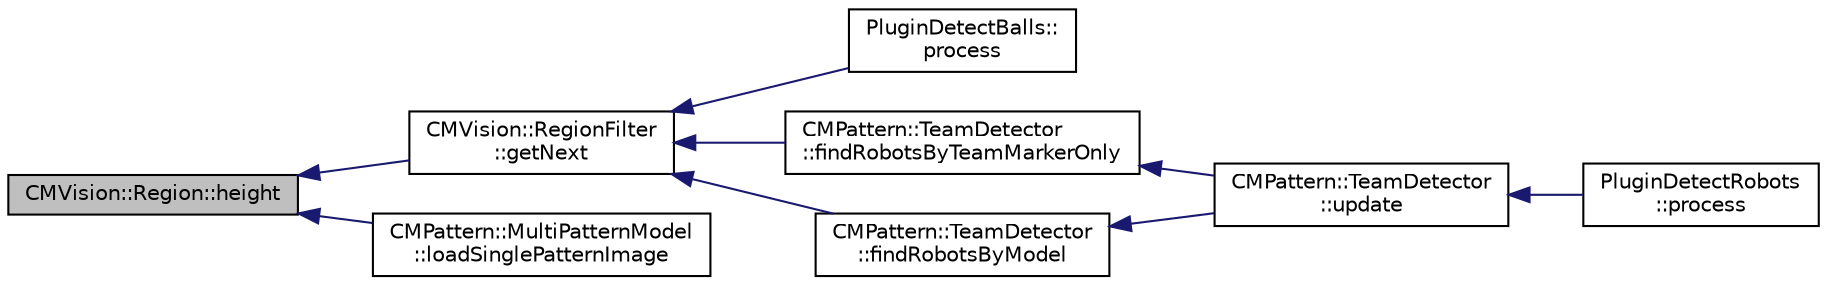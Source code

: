 digraph "CMVision::Region::height"
{
 // INTERACTIVE_SVG=YES
  edge [fontname="Helvetica",fontsize="10",labelfontname="Helvetica",labelfontsize="10"];
  node [fontname="Helvetica",fontsize="10",shape=record];
  rankdir="LR";
  Node1 [label="CMVision::Region::height",height=0.2,width=0.4,color="black", fillcolor="grey75", style="filled", fontcolor="black"];
  Node1 -> Node2 [dir="back",color="midnightblue",fontsize="10",style="solid",fontname="Helvetica"];
  Node2 [label="CMVision::RegionFilter\l::getNext",height=0.2,width=0.4,color="black", fillcolor="white", style="filled",URL="$dd/dc1/class_c_m_vision_1_1_region_filter.html#aabe3bdfcff46463fcca6b754ba8357f0"];
  Node2 -> Node3 [dir="back",color="midnightblue",fontsize="10",style="solid",fontname="Helvetica"];
  Node3 [label="PluginDetectBalls::\lprocess",height=0.2,width=0.4,color="black", fillcolor="white", style="filled",URL="$da/d5c/class_plugin_detect_balls.html#aedc36534989a26c68205855352f3e1d4"];
  Node2 -> Node4 [dir="back",color="midnightblue",fontsize="10",style="solid",fontname="Helvetica"];
  Node4 [label="CMPattern::TeamDetector\l::findRobotsByTeamMarkerOnly",height=0.2,width=0.4,color="black", fillcolor="white", style="filled",URL="$d2/dbb/class_c_m_pattern_1_1_team_detector.html#a6b7f0f921dc9bafbee97d052e0377f5e"];
  Node4 -> Node5 [dir="back",color="midnightblue",fontsize="10",style="solid",fontname="Helvetica"];
  Node5 [label="CMPattern::TeamDetector\l::update",height=0.2,width=0.4,color="black", fillcolor="white", style="filled",URL="$d2/dbb/class_c_m_pattern_1_1_team_detector.html#a37658e3a0620aa89360f0e5ffb1b8259"];
  Node5 -> Node6 [dir="back",color="midnightblue",fontsize="10",style="solid",fontname="Helvetica"];
  Node6 [label="PluginDetectRobots\l::process",height=0.2,width=0.4,color="black", fillcolor="white", style="filled",URL="$de/d27/class_plugin_detect_robots.html#adcea998497d6d8c3de23ec75f993d3dc"];
  Node2 -> Node7 [dir="back",color="midnightblue",fontsize="10",style="solid",fontname="Helvetica"];
  Node7 [label="CMPattern::TeamDetector\l::findRobotsByModel",height=0.2,width=0.4,color="black", fillcolor="white", style="filled",URL="$d2/dbb/class_c_m_pattern_1_1_team_detector.html#ab2d57214fd03aaf6e5e70c5a1af64e01"];
  Node7 -> Node5 [dir="back",color="midnightblue",fontsize="10",style="solid",fontname="Helvetica"];
  Node1 -> Node8 [dir="back",color="midnightblue",fontsize="10",style="solid",fontname="Helvetica"];
  Node8 [label="CMPattern::MultiPatternModel\l::loadSinglePatternImage",height=0.2,width=0.4,color="black", fillcolor="white", style="filled",URL="$d1/d49/class_c_m_pattern_1_1_multi_pattern_model.html#aa1ae63073c7e67231b602938fb5b16a7"];
}
